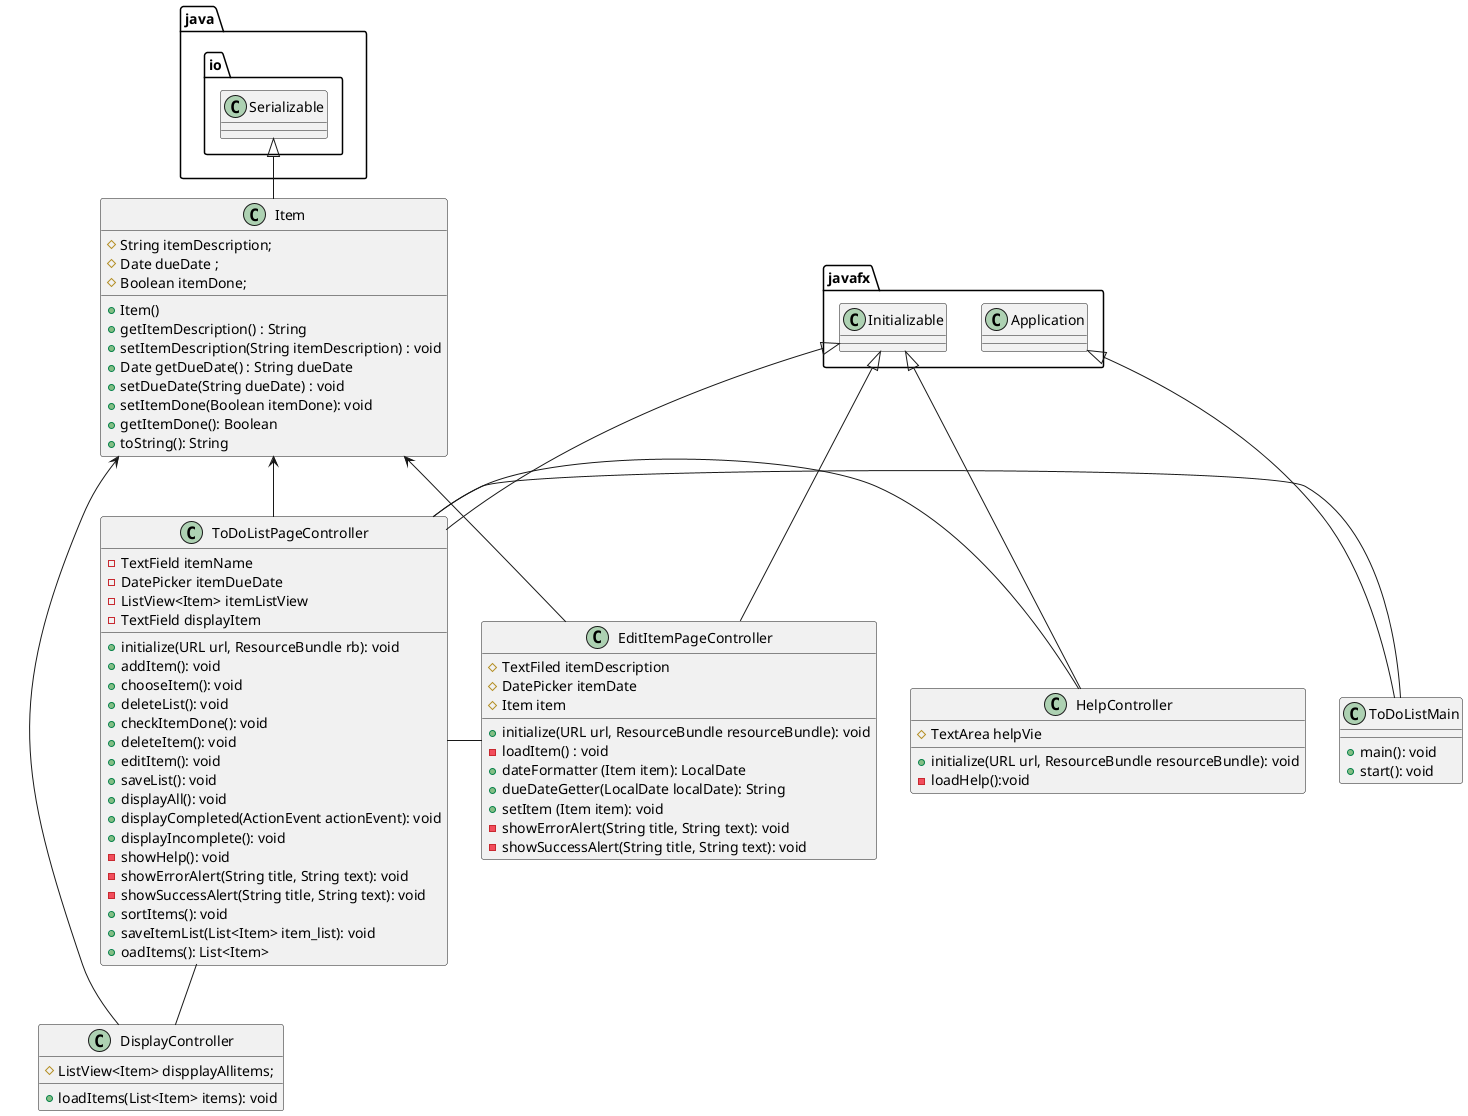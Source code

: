 @startuml
'https://plantuml.com/sequence-diagram

class ToDoListMain{
   + main(): void
   + start(): void
}

class Item{
 #String itemDescription;
 #Date dueDate ;
 #Boolean itemDone;

+Item()
+ getItemDescription() : String
+ setItemDescription(String itemDescription) : void
+ Date getDueDate() : String dueDate
+ setDueDate(String dueDate) : void
+ setItemDone(Boolean itemDone): void
+ getItemDone(): Boolean
+ toString(): String
}


class ToDoListPageController {
-TextField itemName
-DatePicker itemDueDate
-ListView<Item> itemListView
-TextField displayItem

+initialize(URL url, ResourceBundle rb): void
+addItem(): void
+chooseItem(): void
+deleteList(): void
+checkItemDone(): void
+deleteItem(): void
+editItem(): void
+saveList(): void
+displayAll(): void
+displayCompleted(ActionEvent actionEvent): void
+displayIncomplete(): void
-showHelp(): void
-showErrorAlert(String title, String text): void
-showSuccessAlert(String title, String text): void
+sortItems(): void
+saveItemList(List<Item> item_list): void
+oadItems(): List<Item>


}


class EditItemPageController {

#TextFiled itemDescription
#DatePicker itemDate
#Item item
+initialize(URL url, ResourceBundle resourceBundle): void
-loadItem() : void
+dateFormatter (Item item): LocalDate
+dueDateGetter(LocalDate localDate): String
+setItem (Item item): void
-showErrorAlert(String title, String text): void
-showSuccessAlert(String title, String text): void

}

class DisplayController {

#ListView<Item> dispplayAllitems;
+loadItems(List<Item> items): void

}
class HelpController{
#TextArea helpVie
+initialize(URL url, ResourceBundle resourceBundle): void
-loadHelp():void
}



javafx.Application <|-- ToDoListMain
java.io.Serializable<|--Item
javafx.Initializable<|--ToDoListPageController
javafx.Initializable<|-EditItemPageController
javafx.Initializable<|--HelpController
ToDoListPageController - ToDoListMain
Item<-EditItemPageController
Item<--ToDoListPageController
ToDoListPageController-EditItemPageController
ToDoListPageController-- DisplayController
Item<- DisplayController
ToDoListPageController-HelpController



@enduml